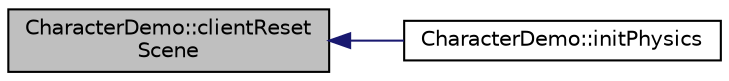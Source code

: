 digraph "CharacterDemo::clientResetScene"
{
  edge [fontname="Helvetica",fontsize="10",labelfontname="Helvetica",labelfontsize="10"];
  node [fontname="Helvetica",fontsize="10",shape=record];
  rankdir="LR";
  Node1 [label="CharacterDemo::clientReset\lScene",height=0.2,width=0.4,color="black", fillcolor="grey75", style="filled", fontcolor="black"];
  Node1 -> Node2 [dir="back",color="midnightblue",fontsize="10",style="solid",fontname="Helvetica"];
  Node2 [label="CharacterDemo::initPhysics",height=0.2,width=0.4,color="black", fillcolor="white", style="filled",URL="$class_character_demo.html#a1aa943283eeaa3d46a44d00d0d0161e7"];
}
